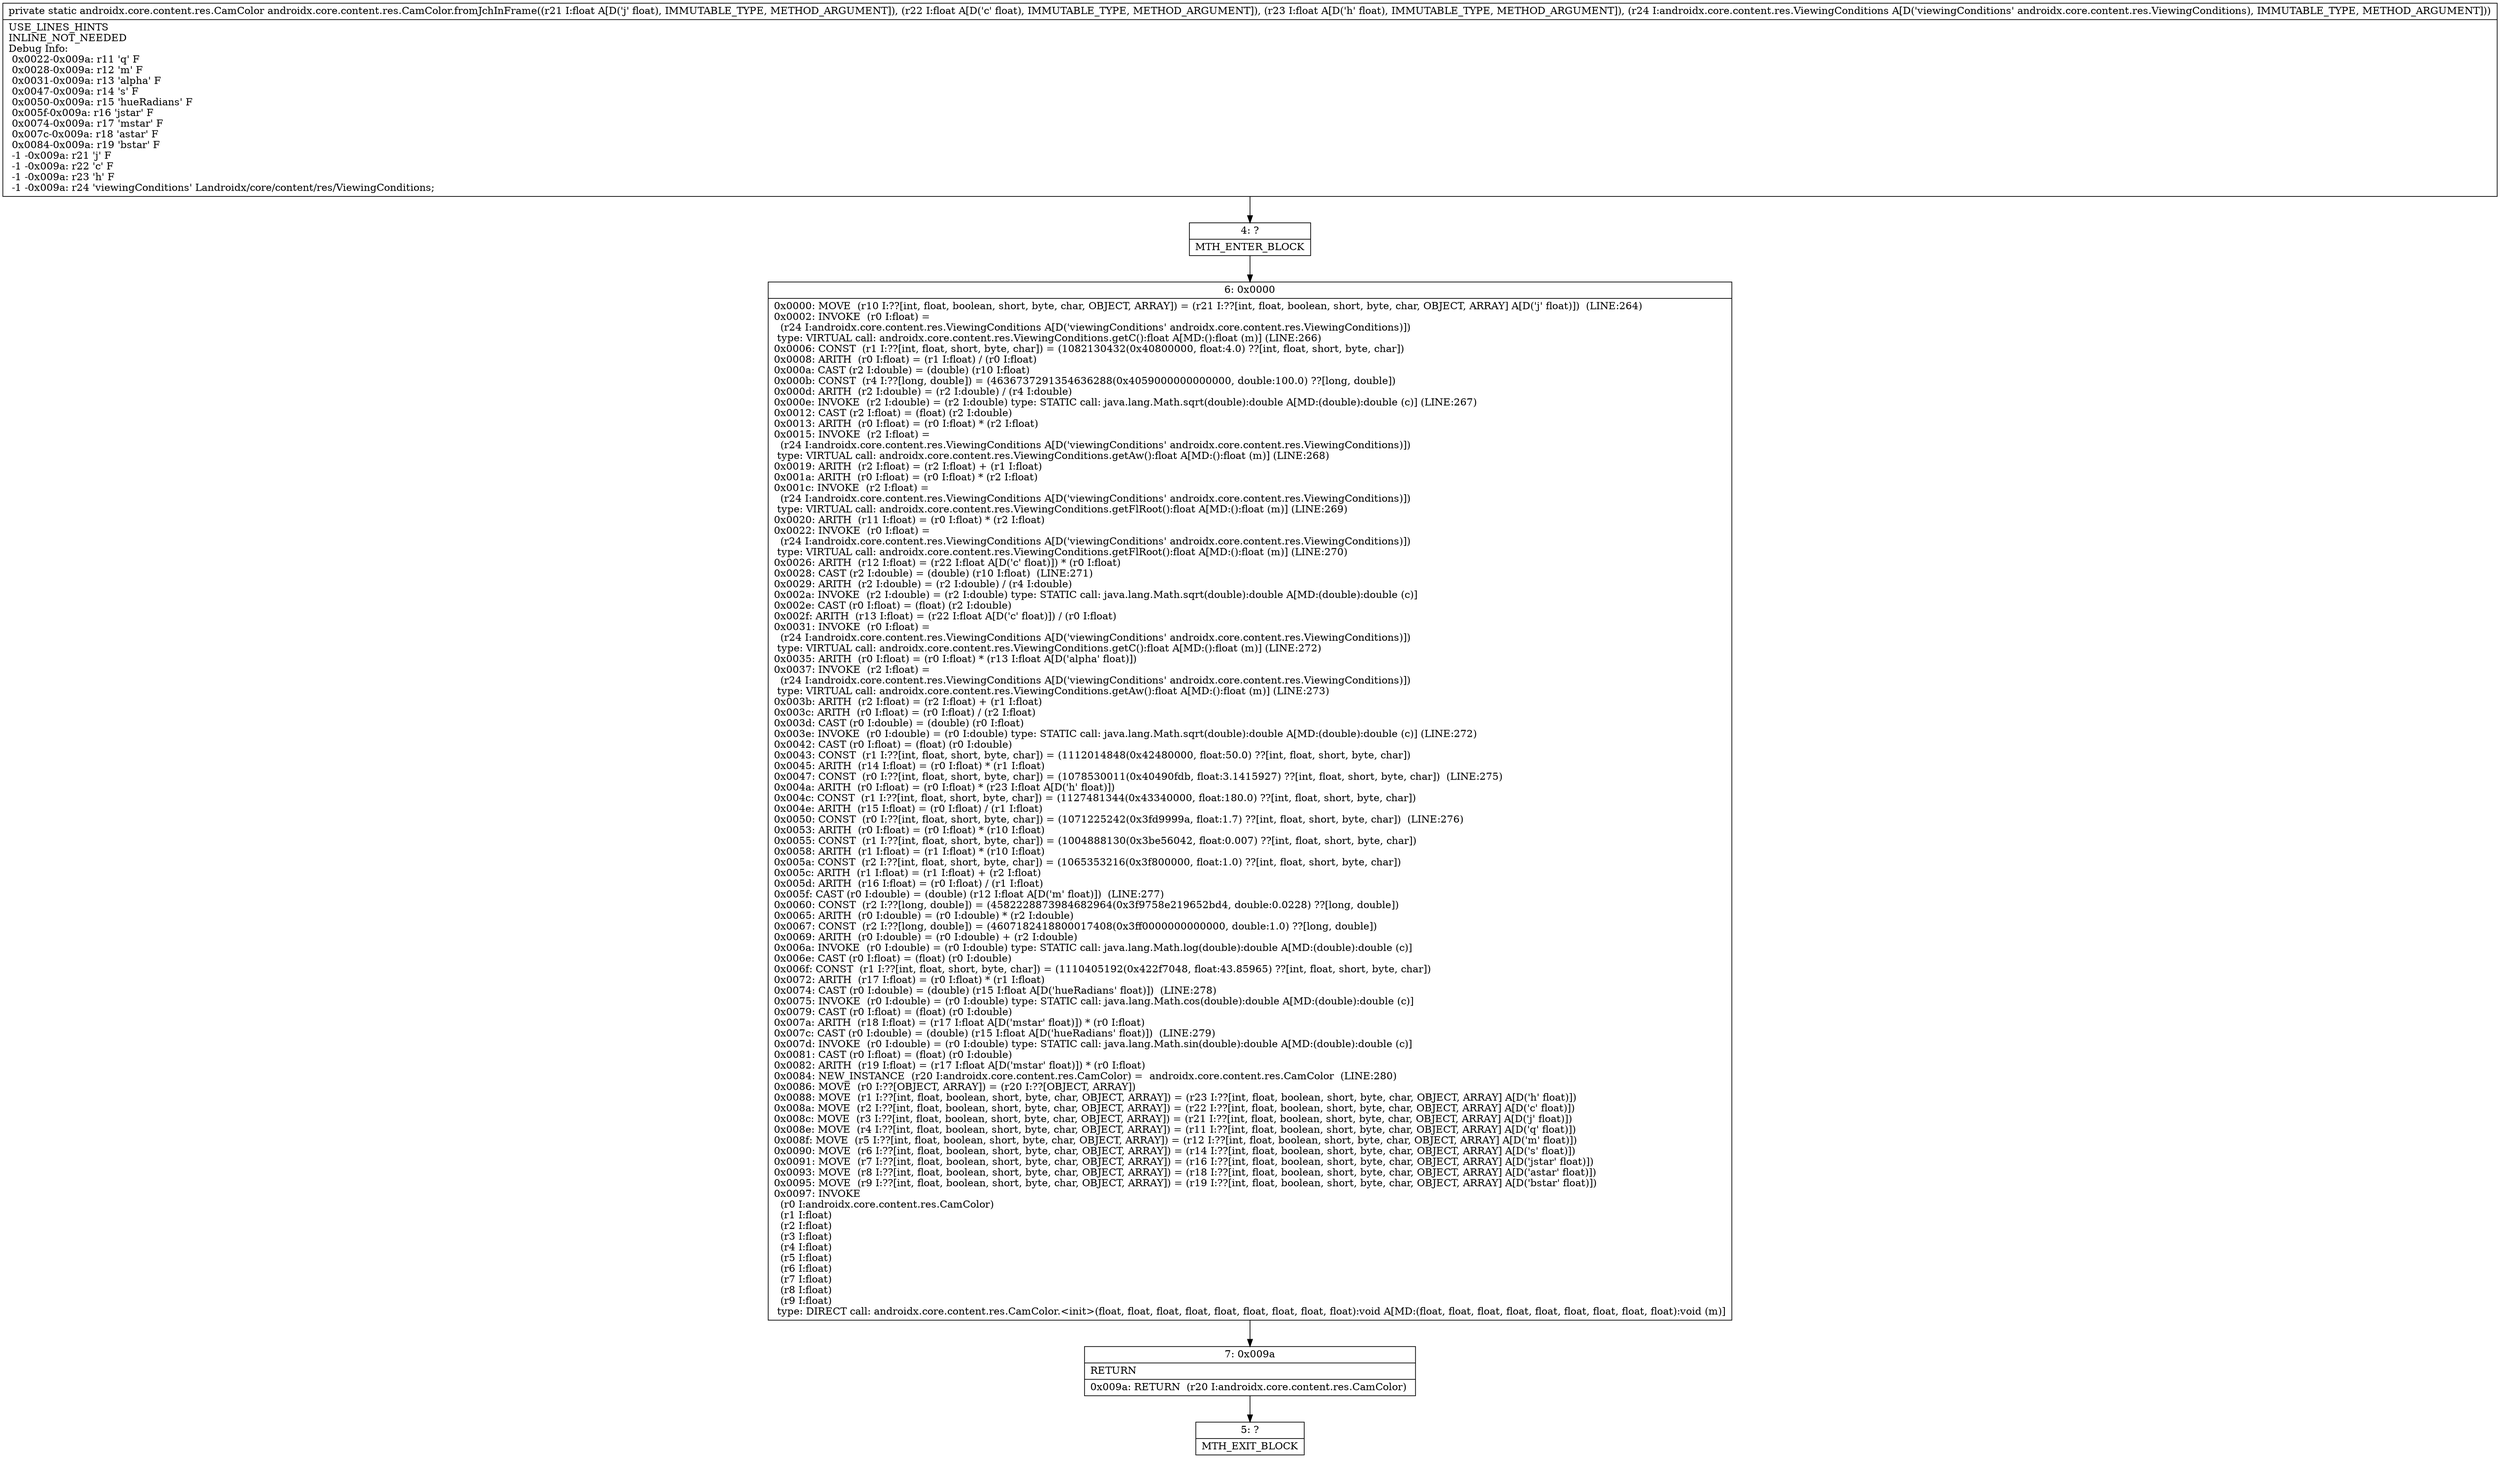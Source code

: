 digraph "CFG forandroidx.core.content.res.CamColor.fromJchInFrame(FFFLandroidx\/core\/content\/res\/ViewingConditions;)Landroidx\/core\/content\/res\/CamColor;" {
Node_4 [shape=record,label="{4\:\ ?|MTH_ENTER_BLOCK\l}"];
Node_6 [shape=record,label="{6\:\ 0x0000|0x0000: MOVE  (r10 I:??[int, float, boolean, short, byte, char, OBJECT, ARRAY]) = (r21 I:??[int, float, boolean, short, byte, char, OBJECT, ARRAY] A[D('j' float)])  (LINE:264)\l0x0002: INVOKE  (r0 I:float) = \l  (r24 I:androidx.core.content.res.ViewingConditions A[D('viewingConditions' androidx.core.content.res.ViewingConditions)])\l type: VIRTUAL call: androidx.core.content.res.ViewingConditions.getC():float A[MD:():float (m)] (LINE:266)\l0x0006: CONST  (r1 I:??[int, float, short, byte, char]) = (1082130432(0x40800000, float:4.0) ??[int, float, short, byte, char]) \l0x0008: ARITH  (r0 I:float) = (r1 I:float) \/ (r0 I:float) \l0x000a: CAST (r2 I:double) = (double) (r10 I:float) \l0x000b: CONST  (r4 I:??[long, double]) = (4636737291354636288(0x4059000000000000, double:100.0) ??[long, double]) \l0x000d: ARITH  (r2 I:double) = (r2 I:double) \/ (r4 I:double) \l0x000e: INVOKE  (r2 I:double) = (r2 I:double) type: STATIC call: java.lang.Math.sqrt(double):double A[MD:(double):double (c)] (LINE:267)\l0x0012: CAST (r2 I:float) = (float) (r2 I:double) \l0x0013: ARITH  (r0 I:float) = (r0 I:float) * (r2 I:float) \l0x0015: INVOKE  (r2 I:float) = \l  (r24 I:androidx.core.content.res.ViewingConditions A[D('viewingConditions' androidx.core.content.res.ViewingConditions)])\l type: VIRTUAL call: androidx.core.content.res.ViewingConditions.getAw():float A[MD:():float (m)] (LINE:268)\l0x0019: ARITH  (r2 I:float) = (r2 I:float) + (r1 I:float) \l0x001a: ARITH  (r0 I:float) = (r0 I:float) * (r2 I:float) \l0x001c: INVOKE  (r2 I:float) = \l  (r24 I:androidx.core.content.res.ViewingConditions A[D('viewingConditions' androidx.core.content.res.ViewingConditions)])\l type: VIRTUAL call: androidx.core.content.res.ViewingConditions.getFlRoot():float A[MD:():float (m)] (LINE:269)\l0x0020: ARITH  (r11 I:float) = (r0 I:float) * (r2 I:float) \l0x0022: INVOKE  (r0 I:float) = \l  (r24 I:androidx.core.content.res.ViewingConditions A[D('viewingConditions' androidx.core.content.res.ViewingConditions)])\l type: VIRTUAL call: androidx.core.content.res.ViewingConditions.getFlRoot():float A[MD:():float (m)] (LINE:270)\l0x0026: ARITH  (r12 I:float) = (r22 I:float A[D('c' float)]) * (r0 I:float) \l0x0028: CAST (r2 I:double) = (double) (r10 I:float)  (LINE:271)\l0x0029: ARITH  (r2 I:double) = (r2 I:double) \/ (r4 I:double) \l0x002a: INVOKE  (r2 I:double) = (r2 I:double) type: STATIC call: java.lang.Math.sqrt(double):double A[MD:(double):double (c)]\l0x002e: CAST (r0 I:float) = (float) (r2 I:double) \l0x002f: ARITH  (r13 I:float) = (r22 I:float A[D('c' float)]) \/ (r0 I:float) \l0x0031: INVOKE  (r0 I:float) = \l  (r24 I:androidx.core.content.res.ViewingConditions A[D('viewingConditions' androidx.core.content.res.ViewingConditions)])\l type: VIRTUAL call: androidx.core.content.res.ViewingConditions.getC():float A[MD:():float (m)] (LINE:272)\l0x0035: ARITH  (r0 I:float) = (r0 I:float) * (r13 I:float A[D('alpha' float)]) \l0x0037: INVOKE  (r2 I:float) = \l  (r24 I:androidx.core.content.res.ViewingConditions A[D('viewingConditions' androidx.core.content.res.ViewingConditions)])\l type: VIRTUAL call: androidx.core.content.res.ViewingConditions.getAw():float A[MD:():float (m)] (LINE:273)\l0x003b: ARITH  (r2 I:float) = (r2 I:float) + (r1 I:float) \l0x003c: ARITH  (r0 I:float) = (r0 I:float) \/ (r2 I:float) \l0x003d: CAST (r0 I:double) = (double) (r0 I:float) \l0x003e: INVOKE  (r0 I:double) = (r0 I:double) type: STATIC call: java.lang.Math.sqrt(double):double A[MD:(double):double (c)] (LINE:272)\l0x0042: CAST (r0 I:float) = (float) (r0 I:double) \l0x0043: CONST  (r1 I:??[int, float, short, byte, char]) = (1112014848(0x42480000, float:50.0) ??[int, float, short, byte, char]) \l0x0045: ARITH  (r14 I:float) = (r0 I:float) * (r1 I:float) \l0x0047: CONST  (r0 I:??[int, float, short, byte, char]) = (1078530011(0x40490fdb, float:3.1415927) ??[int, float, short, byte, char])  (LINE:275)\l0x004a: ARITH  (r0 I:float) = (r0 I:float) * (r23 I:float A[D('h' float)]) \l0x004c: CONST  (r1 I:??[int, float, short, byte, char]) = (1127481344(0x43340000, float:180.0) ??[int, float, short, byte, char]) \l0x004e: ARITH  (r15 I:float) = (r0 I:float) \/ (r1 I:float) \l0x0050: CONST  (r0 I:??[int, float, short, byte, char]) = (1071225242(0x3fd9999a, float:1.7) ??[int, float, short, byte, char])  (LINE:276)\l0x0053: ARITH  (r0 I:float) = (r0 I:float) * (r10 I:float) \l0x0055: CONST  (r1 I:??[int, float, short, byte, char]) = (1004888130(0x3be56042, float:0.007) ??[int, float, short, byte, char]) \l0x0058: ARITH  (r1 I:float) = (r1 I:float) * (r10 I:float) \l0x005a: CONST  (r2 I:??[int, float, short, byte, char]) = (1065353216(0x3f800000, float:1.0) ??[int, float, short, byte, char]) \l0x005c: ARITH  (r1 I:float) = (r1 I:float) + (r2 I:float) \l0x005d: ARITH  (r16 I:float) = (r0 I:float) \/ (r1 I:float) \l0x005f: CAST (r0 I:double) = (double) (r12 I:float A[D('m' float)])  (LINE:277)\l0x0060: CONST  (r2 I:??[long, double]) = (4582228873984682964(0x3f9758e219652bd4, double:0.0228) ??[long, double]) \l0x0065: ARITH  (r0 I:double) = (r0 I:double) * (r2 I:double) \l0x0067: CONST  (r2 I:??[long, double]) = (4607182418800017408(0x3ff0000000000000, double:1.0) ??[long, double]) \l0x0069: ARITH  (r0 I:double) = (r0 I:double) + (r2 I:double) \l0x006a: INVOKE  (r0 I:double) = (r0 I:double) type: STATIC call: java.lang.Math.log(double):double A[MD:(double):double (c)]\l0x006e: CAST (r0 I:float) = (float) (r0 I:double) \l0x006f: CONST  (r1 I:??[int, float, short, byte, char]) = (1110405192(0x422f7048, float:43.85965) ??[int, float, short, byte, char]) \l0x0072: ARITH  (r17 I:float) = (r0 I:float) * (r1 I:float) \l0x0074: CAST (r0 I:double) = (double) (r15 I:float A[D('hueRadians' float)])  (LINE:278)\l0x0075: INVOKE  (r0 I:double) = (r0 I:double) type: STATIC call: java.lang.Math.cos(double):double A[MD:(double):double (c)]\l0x0079: CAST (r0 I:float) = (float) (r0 I:double) \l0x007a: ARITH  (r18 I:float) = (r17 I:float A[D('mstar' float)]) * (r0 I:float) \l0x007c: CAST (r0 I:double) = (double) (r15 I:float A[D('hueRadians' float)])  (LINE:279)\l0x007d: INVOKE  (r0 I:double) = (r0 I:double) type: STATIC call: java.lang.Math.sin(double):double A[MD:(double):double (c)]\l0x0081: CAST (r0 I:float) = (float) (r0 I:double) \l0x0082: ARITH  (r19 I:float) = (r17 I:float A[D('mstar' float)]) * (r0 I:float) \l0x0084: NEW_INSTANCE  (r20 I:androidx.core.content.res.CamColor) =  androidx.core.content.res.CamColor  (LINE:280)\l0x0086: MOVE  (r0 I:??[OBJECT, ARRAY]) = (r20 I:??[OBJECT, ARRAY]) \l0x0088: MOVE  (r1 I:??[int, float, boolean, short, byte, char, OBJECT, ARRAY]) = (r23 I:??[int, float, boolean, short, byte, char, OBJECT, ARRAY] A[D('h' float)]) \l0x008a: MOVE  (r2 I:??[int, float, boolean, short, byte, char, OBJECT, ARRAY]) = (r22 I:??[int, float, boolean, short, byte, char, OBJECT, ARRAY] A[D('c' float)]) \l0x008c: MOVE  (r3 I:??[int, float, boolean, short, byte, char, OBJECT, ARRAY]) = (r21 I:??[int, float, boolean, short, byte, char, OBJECT, ARRAY] A[D('j' float)]) \l0x008e: MOVE  (r4 I:??[int, float, boolean, short, byte, char, OBJECT, ARRAY]) = (r11 I:??[int, float, boolean, short, byte, char, OBJECT, ARRAY] A[D('q' float)]) \l0x008f: MOVE  (r5 I:??[int, float, boolean, short, byte, char, OBJECT, ARRAY]) = (r12 I:??[int, float, boolean, short, byte, char, OBJECT, ARRAY] A[D('m' float)]) \l0x0090: MOVE  (r6 I:??[int, float, boolean, short, byte, char, OBJECT, ARRAY]) = (r14 I:??[int, float, boolean, short, byte, char, OBJECT, ARRAY] A[D('s' float)]) \l0x0091: MOVE  (r7 I:??[int, float, boolean, short, byte, char, OBJECT, ARRAY]) = (r16 I:??[int, float, boolean, short, byte, char, OBJECT, ARRAY] A[D('jstar' float)]) \l0x0093: MOVE  (r8 I:??[int, float, boolean, short, byte, char, OBJECT, ARRAY]) = (r18 I:??[int, float, boolean, short, byte, char, OBJECT, ARRAY] A[D('astar' float)]) \l0x0095: MOVE  (r9 I:??[int, float, boolean, short, byte, char, OBJECT, ARRAY]) = (r19 I:??[int, float, boolean, short, byte, char, OBJECT, ARRAY] A[D('bstar' float)]) \l0x0097: INVOKE  \l  (r0 I:androidx.core.content.res.CamColor)\l  (r1 I:float)\l  (r2 I:float)\l  (r3 I:float)\l  (r4 I:float)\l  (r5 I:float)\l  (r6 I:float)\l  (r7 I:float)\l  (r8 I:float)\l  (r9 I:float)\l type: DIRECT call: androidx.core.content.res.CamColor.\<init\>(float, float, float, float, float, float, float, float, float):void A[MD:(float, float, float, float, float, float, float, float, float):void (m)]\l}"];
Node_7 [shape=record,label="{7\:\ 0x009a|RETURN\l|0x009a: RETURN  (r20 I:androidx.core.content.res.CamColor) \l}"];
Node_5 [shape=record,label="{5\:\ ?|MTH_EXIT_BLOCK\l}"];
MethodNode[shape=record,label="{private static androidx.core.content.res.CamColor androidx.core.content.res.CamColor.fromJchInFrame((r21 I:float A[D('j' float), IMMUTABLE_TYPE, METHOD_ARGUMENT]), (r22 I:float A[D('c' float), IMMUTABLE_TYPE, METHOD_ARGUMENT]), (r23 I:float A[D('h' float), IMMUTABLE_TYPE, METHOD_ARGUMENT]), (r24 I:androidx.core.content.res.ViewingConditions A[D('viewingConditions' androidx.core.content.res.ViewingConditions), IMMUTABLE_TYPE, METHOD_ARGUMENT]))  | USE_LINES_HINTS\lINLINE_NOT_NEEDED\lDebug Info:\l  0x0022\-0x009a: r11 'q' F\l  0x0028\-0x009a: r12 'm' F\l  0x0031\-0x009a: r13 'alpha' F\l  0x0047\-0x009a: r14 's' F\l  0x0050\-0x009a: r15 'hueRadians' F\l  0x005f\-0x009a: r16 'jstar' F\l  0x0074\-0x009a: r17 'mstar' F\l  0x007c\-0x009a: r18 'astar' F\l  0x0084\-0x009a: r19 'bstar' F\l  \-1 \-0x009a: r21 'j' F\l  \-1 \-0x009a: r22 'c' F\l  \-1 \-0x009a: r23 'h' F\l  \-1 \-0x009a: r24 'viewingConditions' Landroidx\/core\/content\/res\/ViewingConditions;\l}"];
MethodNode -> Node_4;Node_4 -> Node_6;
Node_6 -> Node_7;
Node_7 -> Node_5;
}

